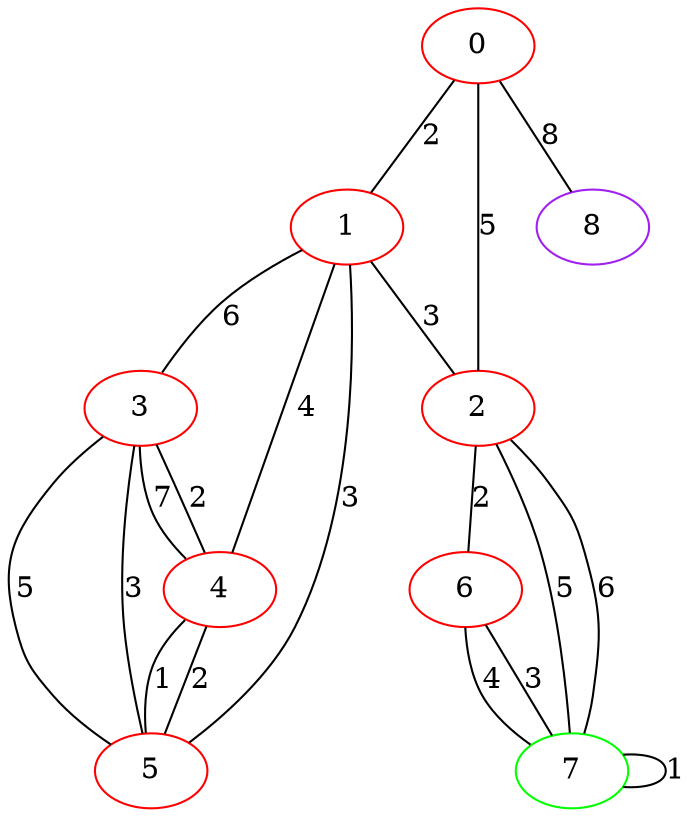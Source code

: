 graph "" {
0 [color=red, weight=1];
1 [color=red, weight=1];
2 [color=red, weight=1];
3 [color=red, weight=1];
4 [color=red, weight=1];
5 [color=red, weight=1];
6 [color=red, weight=1];
7 [color=green, weight=2];
8 [color=purple, weight=4];
0 -- 8  [key=0, label=8];
0 -- 1  [key=0, label=2];
0 -- 2  [key=0, label=5];
1 -- 2  [key=0, label=3];
1 -- 3  [key=0, label=6];
1 -- 4  [key=0, label=4];
1 -- 5  [key=0, label=3];
2 -- 6  [key=0, label=2];
2 -- 7  [key=0, label=5];
2 -- 7  [key=1, label=6];
3 -- 4  [key=0, label=7];
3 -- 4  [key=1, label=2];
3 -- 5  [key=0, label=5];
3 -- 5  [key=1, label=3];
4 -- 5  [key=0, label=2];
4 -- 5  [key=1, label=1];
6 -- 7  [key=0, label=3];
6 -- 7  [key=1, label=4];
7 -- 7  [key=0, label=1];
}
